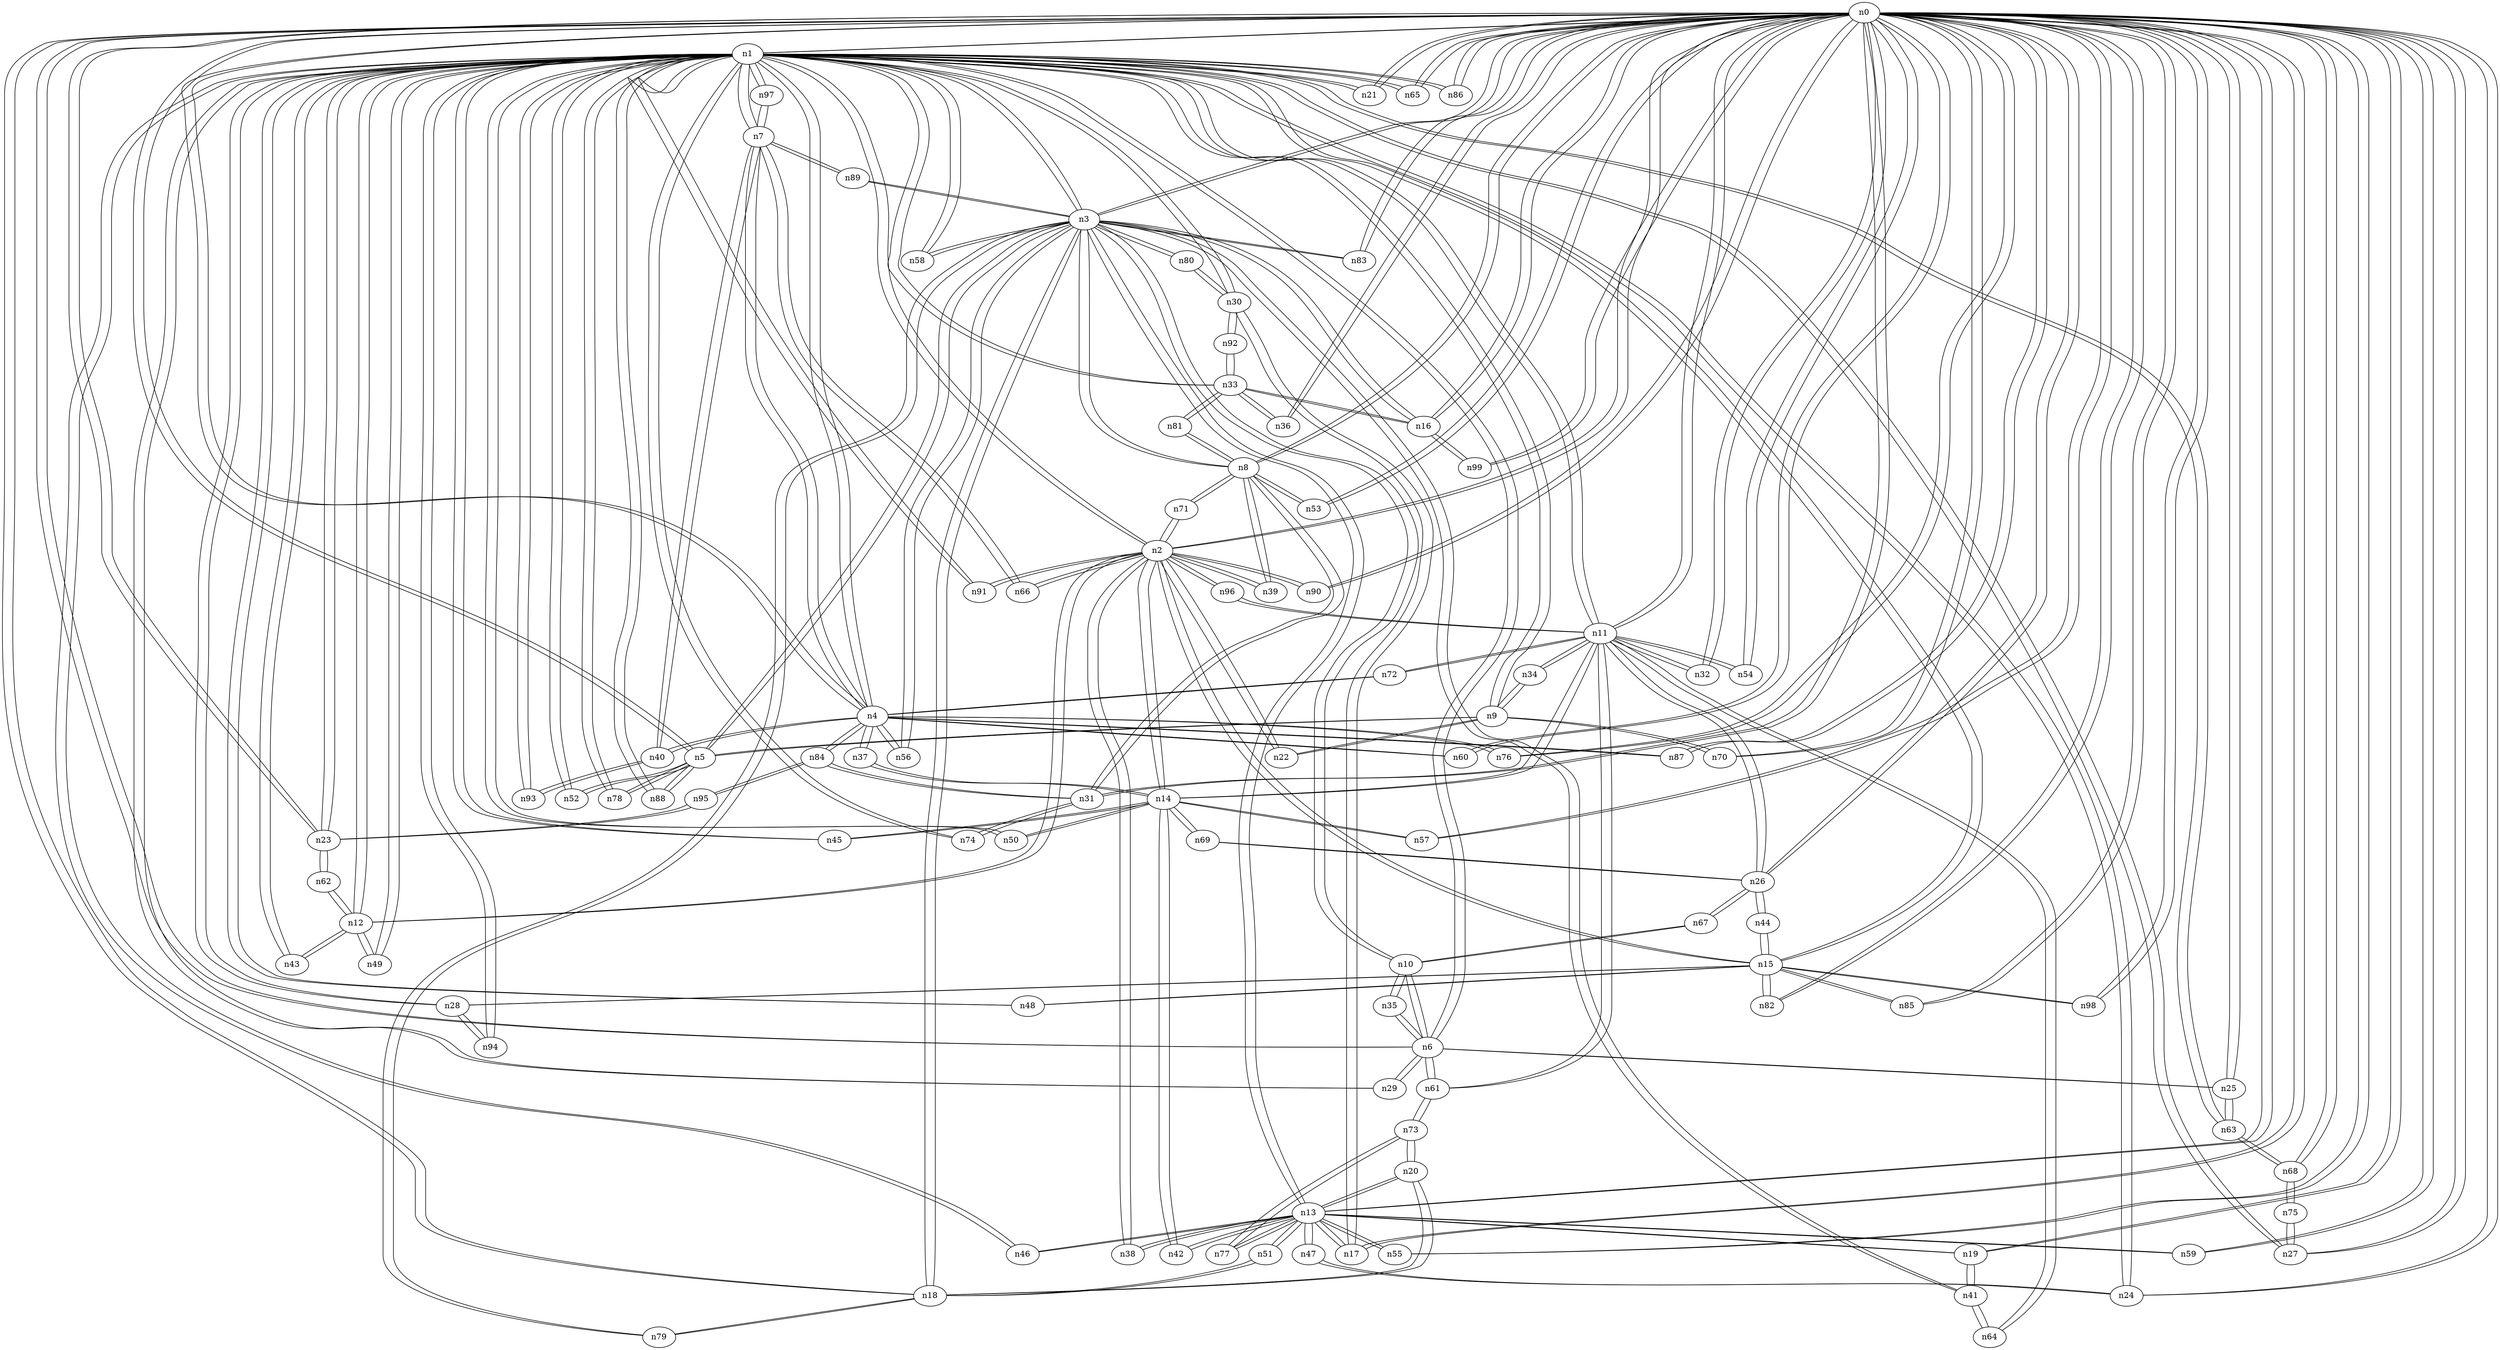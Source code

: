 graph {
n0;
n1;
n2;
n3;
n4;
n5;
n6;
n7;
n8;
n9;
n10;
n11;
n12;
n13;
n14;
n15;
n16;
n17;
n18;
n19;
n20;
n21;
n22;
n23;
n24;
n25;
n26;
n27;
n28;
n29;
n30;
n31;
n32;
n33;
n34;
n35;
n36;
n37;
n38;
n39;
n40;
n41;
n42;
n43;
n44;
n45;
n46;
n47;
n48;
n49;
n50;
n51;
n52;
n53;
n54;
n55;
n56;
n57;
n58;
n59;
n60;
n61;
n62;
n63;
n64;
n65;
n66;
n67;
n68;
n69;
n70;
n71;
n72;
n73;
n74;
n75;
n76;
n77;
n78;
n79;
n80;
n81;
n82;
n83;
n84;
n85;
n86;
n87;
n88;
n89;
n90;
n91;
n92;
n93;
n94;
n95;
n96;
n97;
n98;
n99;
n0 -- n55;
n0 -- n54;
n0 -- n98;
n0 -- n2;
n0 -- n65;
n0 -- n85;
n0 -- n90;
n0 -- n3;
n0 -- n82;
n0 -- n87;
n0 -- n8;
n0 -- n23;
n0 -- n5;
n0 -- n31;
n0 -- n59;
n0 -- n21;
n0 -- n53;
n0 -- n24;
n0 -- n19;
n0 -- n36;
n0 -- n13;
n0 -- n27;
n0 -- n18;
n0 -- n32;
n0 -- n57;
n0 -- n6;
n0 -- n70;
n0 -- n1;
n0 -- n26;
n0 -- n83;
n0 -- n68;
n0 -- n25;
n0 -- n60;
n0 -- n99;
n0 -- n17;
n0 -- n4;
n0 -- n11;
n0 -- n86;
n0 -- n16;
n0 -- n76;
n1 -- n88;
n1 -- n7;
n1 -- n43;
n1 -- n2;
n1 -- n93;
n1 -- n65;
n1 -- n78;
n1 -- n3;
n1 -- n12;
n1 -- n15;
n1 -- n9;
n1 -- n58;
n1 -- n74;
n1 -- n23;
n1 -- n52;
n1 -- n28;
n1 -- n49;
n1 -- n21;
n1 -- n0;
n1 -- n50;
n1 -- n24;
n1 -- n45;
n1 -- n48;
n1 -- n33;
n1 -- n27;
n1 -- n46;
n1 -- n6;
n1 -- n29;
n1 -- n97;
n1 -- n63;
n1 -- n94;
n1 -- n4;
n1 -- n11;
n1 -- n86;
n1 -- n91;
n1 -- n30;
n2 -- n66;
n2 -- n22;
n2 -- n71;
n2 -- n14;
n2 -- n90;
n2 -- n12;
n2 -- n15;
n2 -- n1;
n2 -- n96;
n2 -- n38;
n2 -- n39;
n2 -- n91;
n2 -- n0;
n3 -- n89;
n3 -- n10;
n3 -- n13;
n3 -- n58;
n3 -- n18;
n3 -- n1;
n3 -- n8;
n3 -- n41;
n3 -- n83;
n3 -- n5;
n3 -- n80;
n3 -- n79;
n3 -- n0;
n3 -- n56;
n3 -- n16;
n4 -- n1;
n4 -- n72;
n4 -- n7;
n4 -- n40;
n4 -- n60;
n4 -- n84;
n4 -- n0;
n4 -- n37;
n4 -- n56;
n4 -- n87;
n4 -- n76;
n5 -- n88;
n5 -- n52;
n5 -- n78;
n5 -- n3;
n5 -- n9;
n5 -- n0;
n6 -- n1;
n6 -- n35;
n6 -- n61;
n6 -- n25;
n6 -- n10;
n6 -- n0;
n6 -- n29;
n7 -- n66;
n7 -- n1;
n7 -- n89;
n7 -- n40;
n7 -- n4;
n7 -- n97;
n8 -- n71;
n8 -- n81;
n8 -- n31;
n8 -- n3;
n8 -- n39;
n8 -- n0;
n8 -- n53;
n9 -- n1;
n9 -- n22;
n9 -- n34;
n9 -- n5;
n9 -- n70;
n10 -- n35;
n10 -- n67;
n10 -- n3;
n10 -- n6;
n11 -- n1;
n11 -- n26;
n11 -- n54;
n11 -- n72;
n11 -- n96;
n11 -- n34;
n11 -- n61;
n11 -- n64;
n11 -- n14;
n11 -- n32;
n11 -- n0;
n12 -- n1;
n12 -- n43;
n12 -- n62;
n12 -- n2;
n12 -- n49;
n13 -- n55;
n13 -- n19;
n13 -- n47;
n13 -- n51;
n13 -- n3;
n13 -- n46;
n13 -- n59;
n13 -- n38;
n13 -- n77;
n13 -- n42;
n13 -- n17;
n13 -- n20;
n13 -- n0;
n14 -- n50;
n14 -- n45;
n14 -- n2;
n14 -- n69;
n14 -- n42;
n14 -- n11;
n14 -- n57;
n14 -- n37;
n15 -- n1;
n15 -- n44;
n15 -- n98;
n15 -- n2;
n15 -- n28;
n15 -- n48;
n15 -- n85;
n15 -- n82;
n16 -- n3;
n16 -- n33;
n16 -- n99;
n16 -- n0;
n17 -- n13;
n17 -- n0;
n17 -- n30;
n18 -- n51;
n18 -- n3;
n18 -- n79;
n18 -- n20;
n18 -- n0;
n19 -- n41;
n19 -- n13;
n19 -- n0;
n20 -- n13;
n20 -- n73;
n20 -- n18;
n21 -- n1;
n21 -- n0;
n22 -- n2;
n22 -- n9;
n23 -- n1;
n23 -- n62;
n23 -- n95;
n23 -- n0;
n24 -- n1;
n24 -- n47;
n24 -- n0;
n25 -- n63;
n25 -- n0;
n25 -- n6;
n26 -- n44;
n26 -- n67;
n26 -- n69;
n26 -- n11;
n26 -- n0;
n27 -- n1;
n27 -- n75;
n27 -- n0;
n28 -- n1;
n28 -- n94;
n28 -- n15;
n29 -- n1;
n29 -- n6;
n30 -- n92;
n30 -- n1;
n30 -- n80;
n30 -- n17;
n31 -- n8;
n31 -- n84;
n31 -- n0;
n31 -- n74;
n32 -- n11;
n32 -- n0;
n33 -- n92;
n33 -- n1;
n33 -- n81;
n33 -- n36;
n33 -- n16;
n34 -- n9;
n34 -- n11;
n35 -- n10;
n35 -- n6;
n36 -- n33;
n36 -- n0;
n37 -- n14;
n37 -- n4;
n38 -- n2;
n38 -- n13;
n39 -- n8;
n39 -- n2;
n40 -- n7;
n40 -- n93;
n40 -- n4;
n41 -- n19;
n41 -- n64;
n41 -- n3;
n42 -- n14;
n42 -- n13;
n43 -- n1;
n43 -- n12;
n44 -- n26;
n44 -- n15;
n45 -- n1;
n45 -- n14;
n46 -- n1;
n46 -- n13;
n47 -- n24;
n47 -- n13;
n48 -- n1;
n48 -- n15;
n49 -- n1;
n49 -- n12;
n50 -- n1;
n50 -- n14;
n51 -- n13;
n51 -- n18;
n52 -- n1;
n52 -- n5;
n53 -- n8;
n53 -- n0;
n54 -- n11;
n54 -- n0;
n55 -- n13;
n55 -- n0;
n56 -- n3;
n56 -- n4;
n57 -- n14;
n57 -- n0;
n58 -- n1;
n58 -- n3;
n59 -- n13;
n59 -- n0;
n60 -- n4;
n60 -- n0;
n61 -- n73;
n61 -- n11;
n61 -- n6;
n62 -- n23;
n62 -- n12;
n63 -- n1;
n63 -- n68;
n63 -- n25;
n64 -- n41;
n64 -- n11;
n65 -- n1;
n65 -- n0;
n66 -- n7;
n66 -- n2;
n67 -- n26;
n67 -- n10;
n68 -- n63;
n68 -- n75;
n68 -- n0;
n69 -- n26;
n69 -- n14;
n70 -- n9;
n70 -- n0;
n71 -- n8;
n71 -- n2;
n72 -- n4;
n72 -- n11;
n73 -- n61;
n73 -- n77;
n73 -- n20;
n74 -- n1;
n74 -- n31;
n75 -- n68;
n75 -- n27;
n76 -- n4;
n76 -- n0;
n77 -- n13;
n77 -- n73;
n78 -- n1;
n78 -- n5;
n79 -- n3;
n79 -- n18;
n80 -- n3;
n80 -- n30;
n81 -- n8;
n81 -- n33;
n82 -- n15;
n82 -- n0;
n83 -- n3;
n83 -- n0;
n84 -- n31;
n84 -- n95;
n84 -- n4;
n85 -- n15;
n85 -- n0;
n86 -- n1;
n86 -- n0;
n87 -- n4;
n87 -- n0;
n88 -- n1;
n88 -- n5;
n89 -- n7;
n89 -- n3;
n90 -- n2;
n90 -- n0;
n91 -- n1;
n91 -- n2;
n92 -- n33;
n92 -- n30;
n93 -- n1;
n93 -- n40;
n94 -- n1;
n94 -- n28;
n95 -- n23;
n95 -- n84;
n96 -- n2;
n96 -- n11;
n97 -- n1;
n97 -- n7;
n98 -- n15;
n98 -- n0;
n99 -- n0;
n99 -- n16;
}

